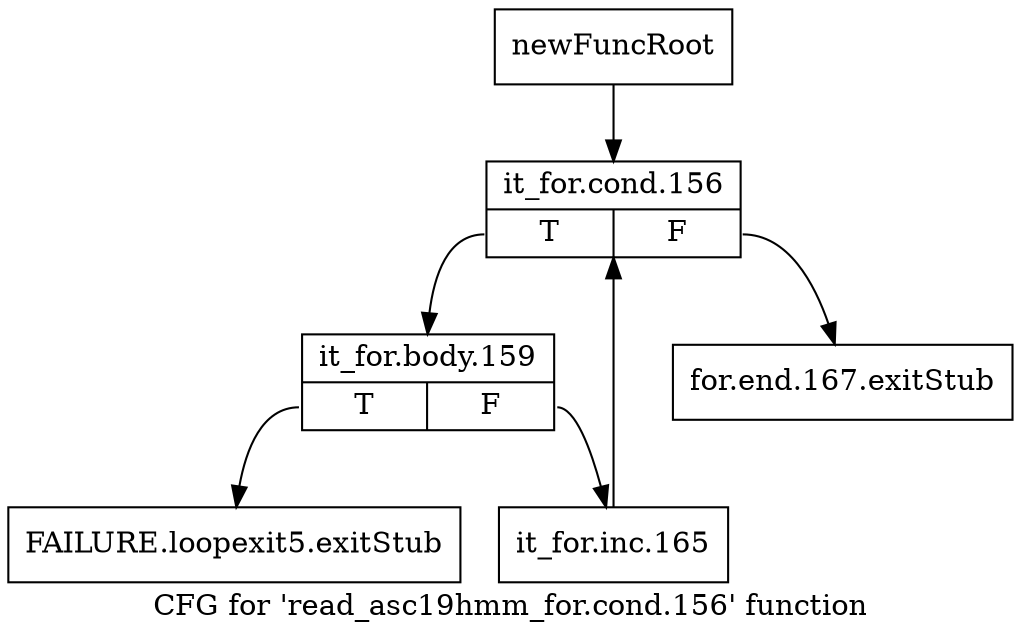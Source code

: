 digraph "CFG for 'read_asc19hmm_for.cond.156' function" {
	label="CFG for 'read_asc19hmm_for.cond.156' function";

	Node0x30f4ae0 [shape=record,label="{newFuncRoot}"];
	Node0x30f4ae0 -> Node0x30f4bd0;
	Node0x30f4b30 [shape=record,label="{for.end.167.exitStub}"];
	Node0x30f4b80 [shape=record,label="{FAILURE.loopexit5.exitStub}"];
	Node0x30f4bd0 [shape=record,label="{it_for.cond.156|{<s0>T|<s1>F}}"];
	Node0x30f4bd0:s0 -> Node0x30f4c20;
	Node0x30f4bd0:s1 -> Node0x30f4b30;
	Node0x30f4c20 [shape=record,label="{it_for.body.159|{<s0>T|<s1>F}}"];
	Node0x30f4c20:s0 -> Node0x30f4b80;
	Node0x30f4c20:s1 -> Node0x30ff890;
	Node0x30ff890 [shape=record,label="{it_for.inc.165}"];
	Node0x30ff890 -> Node0x30f4bd0;
}
